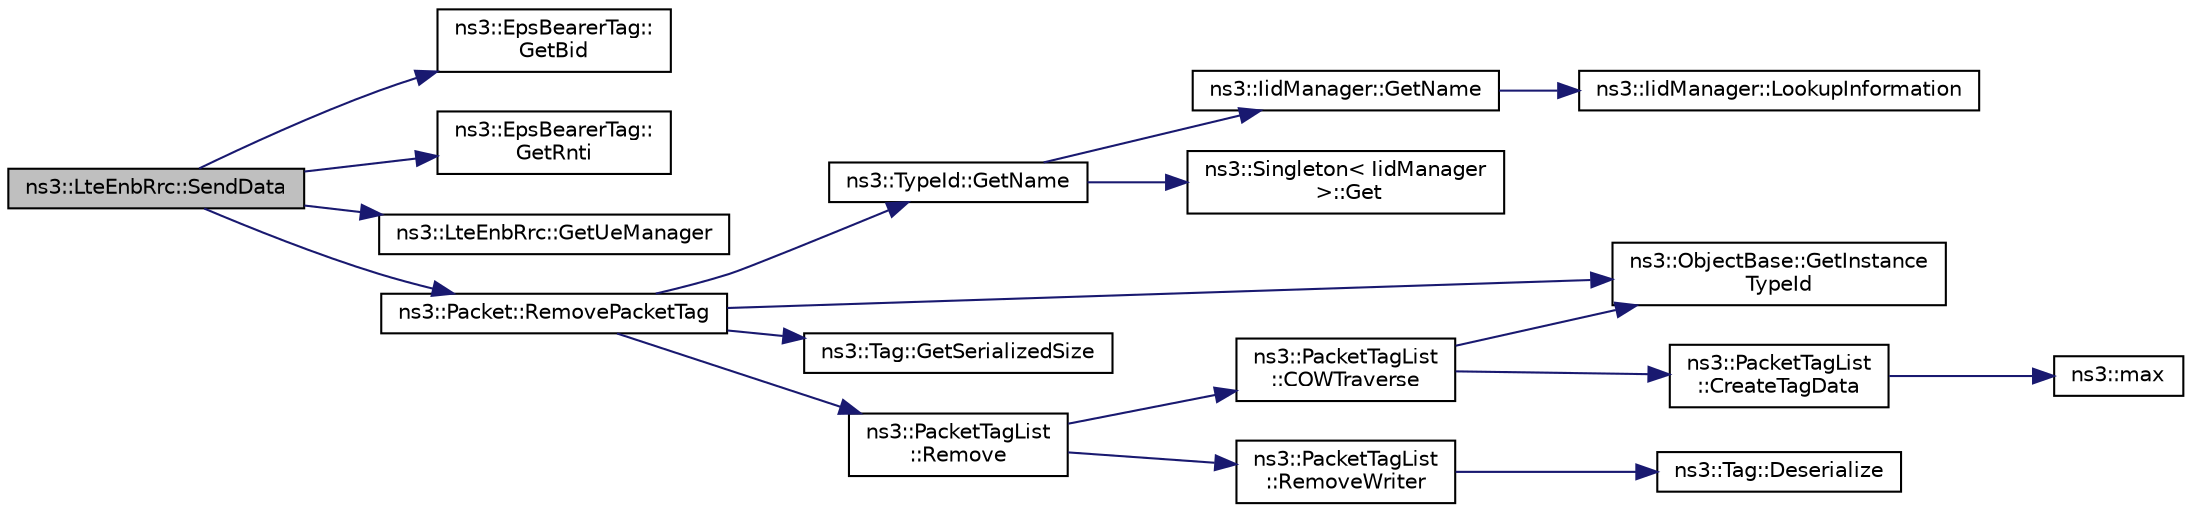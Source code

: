 digraph "ns3::LteEnbRrc::SendData"
{
 // LATEX_PDF_SIZE
  edge [fontname="Helvetica",fontsize="10",labelfontname="Helvetica",labelfontsize="10"];
  node [fontname="Helvetica",fontsize="10",shape=record];
  rankdir="LR";
  Node1 [label="ns3::LteEnbRrc::SendData",height=0.2,width=0.4,color="black", fillcolor="grey75", style="filled", fontcolor="black",tooltip="Enqueue an IP data packet on the proper bearer for downlink transmission."];
  Node1 -> Node2 [color="midnightblue",fontsize="10",style="solid",fontname="Helvetica"];
  Node2 [label="ns3::EpsBearerTag::\lGetBid",height=0.2,width=0.4,color="black", fillcolor="white", style="filled",URL="$classns3_1_1_eps_bearer_tag.html#aca04230df93f2305c5792bde89794203",tooltip="Get Bearer Id function."];
  Node1 -> Node3 [color="midnightblue",fontsize="10",style="solid",fontname="Helvetica"];
  Node3 [label="ns3::EpsBearerTag::\lGetRnti",height=0.2,width=0.4,color="black", fillcolor="white", style="filled",URL="$classns3_1_1_eps_bearer_tag.html#a67c2a2dee9fa245c829e20e639310f54",tooltip="Get RNTI function."];
  Node1 -> Node4 [color="midnightblue",fontsize="10",style="solid",fontname="Helvetica"];
  Node4 [label="ns3::LteEnbRrc::GetUeManager",height=0.2,width=0.4,color="black", fillcolor="white", style="filled",URL="$classns3_1_1_lte_enb_rrc.html#a875653948b565dc50b33f6a0434e32d9",tooltip=" "];
  Node1 -> Node5 [color="midnightblue",fontsize="10",style="solid",fontname="Helvetica"];
  Node5 [label="ns3::Packet::RemovePacketTag",height=0.2,width=0.4,color="black", fillcolor="white", style="filled",URL="$classns3_1_1_packet.html#a078fe922d976a417ab25ba2f3c2fd667",tooltip="Remove a packet tag."];
  Node5 -> Node6 [color="midnightblue",fontsize="10",style="solid",fontname="Helvetica"];
  Node6 [label="ns3::ObjectBase::GetInstance\lTypeId",height=0.2,width=0.4,color="black", fillcolor="white", style="filled",URL="$classns3_1_1_object_base.html#abe5b43a6f5b99a92a4c3122db31f06fb",tooltip="Get the most derived TypeId for this Object."];
  Node5 -> Node7 [color="midnightblue",fontsize="10",style="solid",fontname="Helvetica"];
  Node7 [label="ns3::TypeId::GetName",height=0.2,width=0.4,color="black", fillcolor="white", style="filled",URL="$classns3_1_1_type_id.html#abc4965475a579c2afdc668d7a7d58374",tooltip="Get the name."];
  Node7 -> Node8 [color="midnightblue",fontsize="10",style="solid",fontname="Helvetica"];
  Node8 [label="ns3::Singleton\< IidManager\l \>::Get",height=0.2,width=0.4,color="black", fillcolor="white", style="filled",URL="$classns3_1_1_singleton.html#a80a2cd3c25a27ea72add7a9f7a141ffa",tooltip="Get a pointer to the singleton instance."];
  Node7 -> Node9 [color="midnightblue",fontsize="10",style="solid",fontname="Helvetica"];
  Node9 [label="ns3::IidManager::GetName",height=0.2,width=0.4,color="black", fillcolor="white", style="filled",URL="$classns3_1_1_iid_manager.html#a6658aaa8120efd885e98addb76a6f1d4",tooltip="Get the name of a type id."];
  Node9 -> Node10 [color="midnightblue",fontsize="10",style="solid",fontname="Helvetica"];
  Node10 [label="ns3::IidManager::LookupInformation",height=0.2,width=0.4,color="black", fillcolor="white", style="filled",URL="$classns3_1_1_iid_manager.html#a84af06b798b21fa700469a3ac5f65f3f",tooltip="Retrieve the information record for a type."];
  Node5 -> Node11 [color="midnightblue",fontsize="10",style="solid",fontname="Helvetica"];
  Node11 [label="ns3::Tag::GetSerializedSize",height=0.2,width=0.4,color="black", fillcolor="white", style="filled",URL="$classns3_1_1_tag.html#a01c8efdea943fd8cce2ef5d4d67eefa6",tooltip=" "];
  Node5 -> Node12 [color="midnightblue",fontsize="10",style="solid",fontname="Helvetica"];
  Node12 [label="ns3::PacketTagList\l::Remove",height=0.2,width=0.4,color="black", fillcolor="white", style="filled",URL="$classns3_1_1_packet_tag_list.html#a043d984c546f67adc273448747784ee3",tooltip="Remove (the first instance of) tag from the list."];
  Node12 -> Node13 [color="midnightblue",fontsize="10",style="solid",fontname="Helvetica"];
  Node13 [label="ns3::PacketTagList\l::COWTraverse",height=0.2,width=0.4,color="black", fillcolor="white", style="filled",URL="$classns3_1_1_packet_tag_list.html#a7d98f0fe590d22f8224d718af0ac9713",tooltip="Traverse the list implementing copy-on-write, using Writer."];
  Node13 -> Node14 [color="midnightblue",fontsize="10",style="solid",fontname="Helvetica"];
  Node14 [label="ns3::PacketTagList\l::CreateTagData",height=0.2,width=0.4,color="black", fillcolor="white", style="filled",URL="$classns3_1_1_packet_tag_list.html#abfab9cfb3a21336e2f7962cc51fcff94",tooltip="Allocate and construct a TagData struct, sizing the data area large enough to serialize dataSize byte..."];
  Node14 -> Node15 [color="midnightblue",fontsize="10",style="solid",fontname="Helvetica"];
  Node15 [label="ns3::max",height=0.2,width=0.4,color="black", fillcolor="white", style="filled",URL="$namespacens3.html#a548291fa9e4e7d6a57814dfcbbebce9b",tooltip=" "];
  Node13 -> Node6 [color="midnightblue",fontsize="10",style="solid",fontname="Helvetica"];
  Node12 -> Node16 [color="midnightblue",fontsize="10",style="solid",fontname="Helvetica"];
  Node16 [label="ns3::PacketTagList\l::RemoveWriter",height=0.2,width=0.4,color="black", fillcolor="white", style="filled",URL="$classns3_1_1_packet_tag_list.html#aceea9c63e697635ba35564610a7150cc",tooltip="Copy-on-write implementing Remove."];
  Node16 -> Node17 [color="midnightblue",fontsize="10",style="solid",fontname="Helvetica"];
  Node17 [label="ns3::Tag::Deserialize",height=0.2,width=0.4,color="black", fillcolor="white", style="filled",URL="$classns3_1_1_tag.html#ae166b7f816bcbdef44dbeb636c9fa712",tooltip=" "];
}

